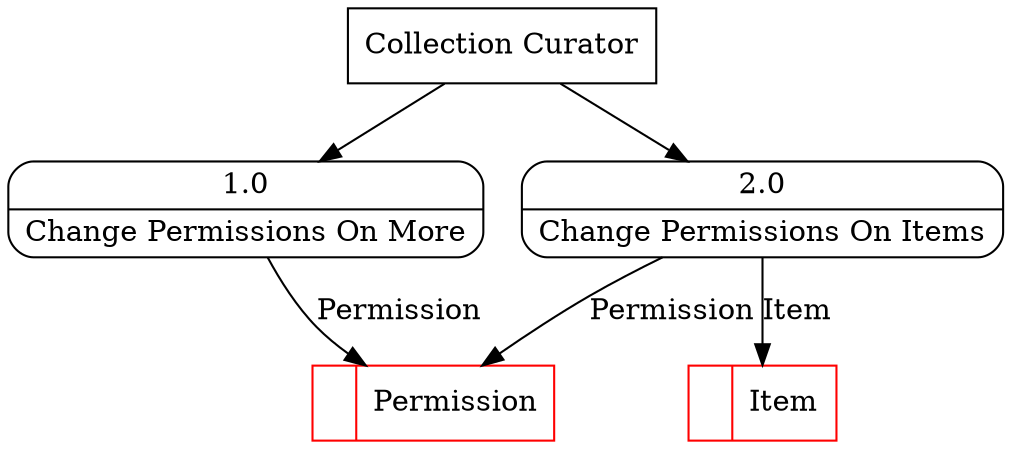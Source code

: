 digraph dfd2{ 
node[shape=record]
200 [label="<f0>  |<f1> Item " color=red];
201 [label="<f0>  |<f1> Permission " color=red];
202 [label="Collection Curator" shape=box];
203 [label="{<f0> 1.0|<f1> Change Permissions On More }" shape=Mrecord];
204 [label="{<f0> 2.0|<f1> Change Permissions On Items }" shape=Mrecord];
202 -> 203
202 -> 204
203 -> 201 [label="Permission"]
204 -> 201 [label="Permission"]
204 -> 200 [label="Item"]
}